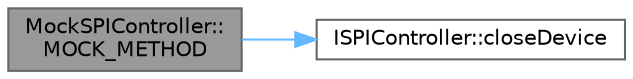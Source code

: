 digraph "MockSPIController::MOCK_METHOD"
{
 // LATEX_PDF_SIZE
  bgcolor="transparent";
  edge [fontname=Helvetica,fontsize=10,labelfontname=Helvetica,labelfontsize=10];
  node [fontname=Helvetica,fontsize=10,shape=box,height=0.2,width=0.4];
  rankdir="LR";
  Node1 [id="Node000001",label="MockSPIController::\lMOCK_METHOD",height=0.2,width=0.4,color="gray40", fillcolor="grey60", style="filled", fontcolor="black",tooltip="Mocked method to close the SPI device."];
  Node1 -> Node2 [id="edge1_Node000001_Node000002",color="steelblue1",style="solid",tooltip=" "];
  Node2 [id="Node000002",label="ISPIController::closeDevice",height=0.2,width=0.4,color="grey40", fillcolor="white", style="filled",URL="$classISPIController.html#ab5becea6833053ee597b653f806b2ec8",tooltip=" "];
}
